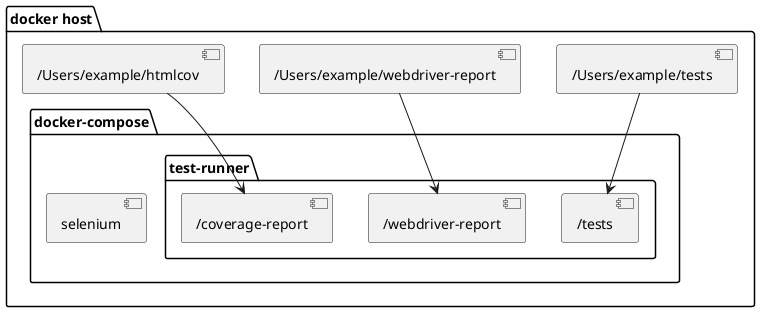 @startuml
'https://plantuml.com/component-diagram


package "docker host" {
    [/Users/example/tests]
    [/Users/example/webdriver-report]
    [/Users/example/htmlcov]

    package "docker-compose" {
        package test-runner {
            [/webdriver-report]
            [/coverage-report]
            [/tests]
        }
        [selenium]

    }

}

[/Users/example/tests] --> [/tests]
[/Users/example/webdriver-report] --> [/webdriver-report]
[/Users/example/htmlcov] --> [/coverage-report]


@enduml
